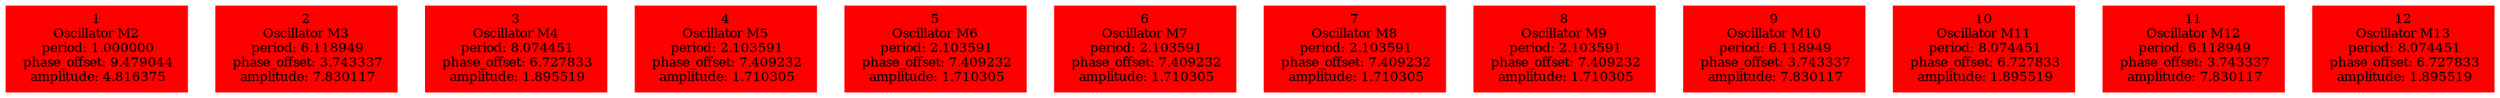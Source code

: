  digraph g{ forcelabels=true;
1 [label=<1<BR />Oscillator M2<BR /> period: 1.000000<BR /> phase_offset: 9.479044<BR /> amplitude: 4.816375>, shape=box,color=red,style=filled,fontsize=8];2 [label=<2<BR />Oscillator M3<BR /> period: 6.118949<BR /> phase_offset: 3.743337<BR /> amplitude: 7.830117>, shape=box,color=red,style=filled,fontsize=8];3 [label=<3<BR />Oscillator M4<BR /> period: 8.074451<BR /> phase_offset: 6.727833<BR /> amplitude: 1.895519>, shape=box,color=red,style=filled,fontsize=8];4 [label=<4<BR />Oscillator M5<BR /> period: 2.103591<BR /> phase_offset: 7.409232<BR /> amplitude: 1.710305>, shape=box,color=red,style=filled,fontsize=8];5 [label=<5<BR />Oscillator M6<BR /> period: 2.103591<BR /> phase_offset: 7.409232<BR /> amplitude: 1.710305>, shape=box,color=red,style=filled,fontsize=8];6 [label=<6<BR />Oscillator M7<BR /> period: 2.103591<BR /> phase_offset: 7.409232<BR /> amplitude: 1.710305>, shape=box,color=red,style=filled,fontsize=8];7 [label=<7<BR />Oscillator M8<BR /> period: 2.103591<BR /> phase_offset: 7.409232<BR /> amplitude: 1.710305>, shape=box,color=red,style=filled,fontsize=8];8 [label=<8<BR />Oscillator M9<BR /> period: 2.103591<BR /> phase_offset: 7.409232<BR /> amplitude: 1.710305>, shape=box,color=red,style=filled,fontsize=8];9 [label=<9<BR />Oscillator M10<BR /> period: 6.118949<BR /> phase_offset: 3.743337<BR /> amplitude: 7.830117>, shape=box,color=red,style=filled,fontsize=8];10 [label=<10<BR />Oscillator M11<BR /> period: 8.074451<BR /> phase_offset: 6.727833<BR /> amplitude: 1.895519>, shape=box,color=red,style=filled,fontsize=8];11 [label=<11<BR />Oscillator M12<BR /> period: 6.118949<BR /> phase_offset: 3.743337<BR /> amplitude: 7.830117>, shape=box,color=red,style=filled,fontsize=8];12 [label=<12<BR />Oscillator M13<BR /> period: 8.074451<BR /> phase_offset: 6.727833<BR /> amplitude: 1.895519>, shape=box,color=red,style=filled,fontsize=8]; }
